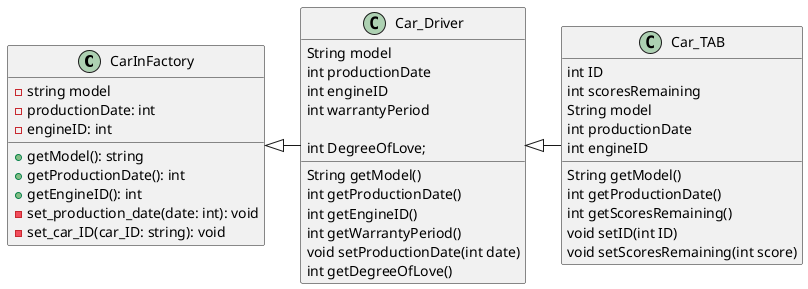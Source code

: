 @startuml
CarInFactory <|- Car_Driver
class CarInFactory {
    -string model
    -productionDate: int
    -engineID: int

    +getModel(): string
    +getProductionDate(): int
    +getEngineID(): int
    -set_production_date(date: int): void
    -set_car_ID(car_ID: string): void
}

class Car_Driver{
    String model
    int productionDate
    int engineID
    int warrantyPeriod

    String getModel()
    int getProductionDate()
    int getEngineID()
    int getWarrantyPeriod()
    void setProductionDate(int date)
    int DegreeOfLove;
    int getDegreeOfLove()
}
'Traffic Administration Bureau
Car_Driver <|- Car_TAB
class Car_TAB{
    int ID
    int scoresRemaining
    String model
    int productionDate
    int engineID

    String getModel()
    int getProductionDate()
    int getScoresRemaining()
    void setID(int ID)
    void setScoresRemaining(int score)
}